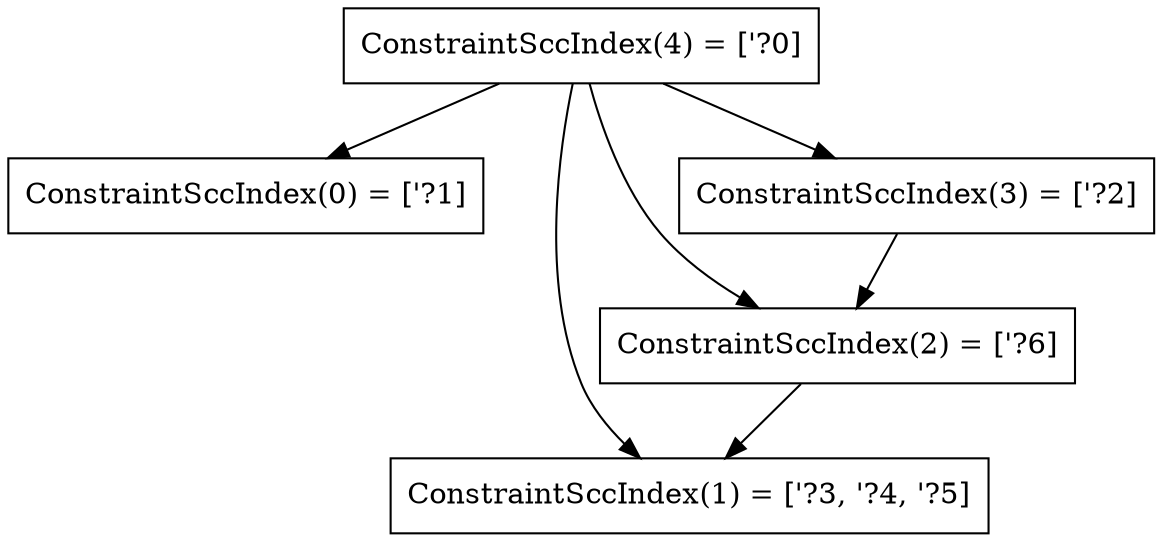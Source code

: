 digraph RegionInferenceContext {
    r0[label="ConstraintSccIndex(0) = [\'?1]"][shape="box"];
    r1[label="ConstraintSccIndex(1) = [\'?3, \'?4, \'?5]"][shape="box"];
    r2[label="ConstraintSccIndex(2) = [\'?6]"][shape="box"];
    r3[label="ConstraintSccIndex(3) = [\'?2]"][shape="box"];
    r4[label="ConstraintSccIndex(4) = [\'?0]"][shape="box"];
    r2 -> r1[label=""];
    r3 -> r2[label=""];
    r4 -> r0[label=""];
    r4 -> r3[label=""];
    r4 -> r1[label=""];
    r4 -> r2[label=""];
}

